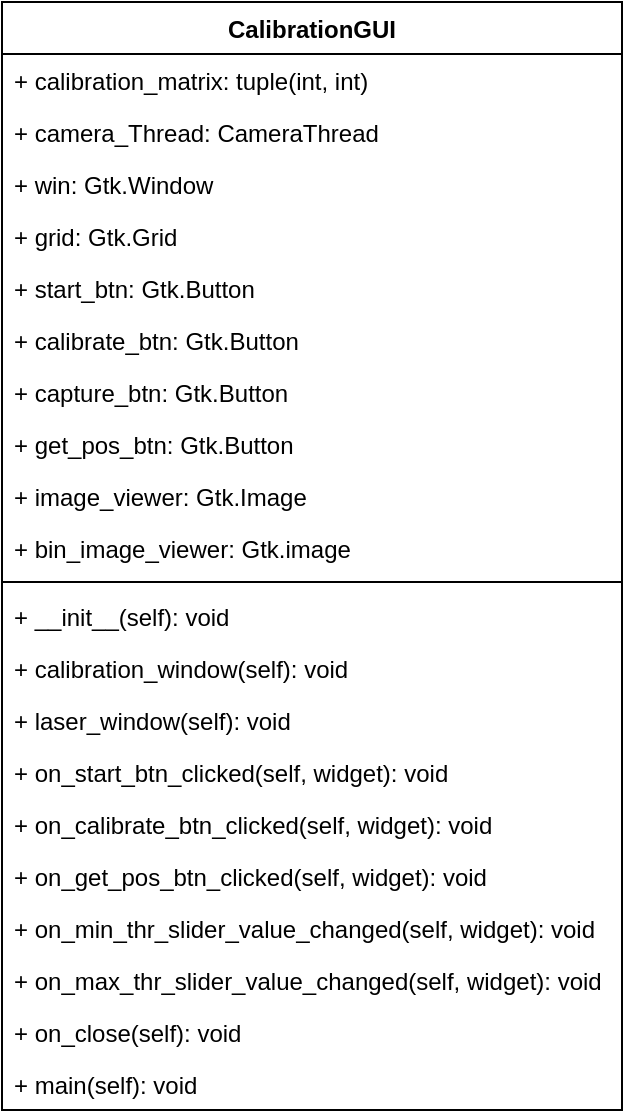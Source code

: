 <mxfile version="15.7.3" type="github">
  <diagram id="1Kj0MweQuP5Q3PxkDB6_" name="Page-1">
    <mxGraphModel dx="870" dy="604" grid="1" gridSize="10" guides="1" tooltips="1" connect="1" arrows="1" fold="1" page="1" pageScale="1" pageWidth="827" pageHeight="1169" math="0" shadow="0">
      <root>
        <mxCell id="0" />
        <mxCell id="1" parent="0" />
        <mxCell id="s1CzYK70VNRmOST4D9ZJ-2" value="CalibrationGUI" style="swimlane;fontStyle=1;align=center;verticalAlign=top;childLayout=stackLayout;horizontal=1;startSize=26;horizontalStack=0;resizeParent=1;resizeParentMax=0;resizeLast=0;collapsible=1;marginBottom=0;" vertex="1" parent="1">
          <mxGeometry x="250" y="60" width="310" height="554" as="geometry" />
        </mxCell>
        <mxCell id="s1CzYK70VNRmOST4D9ZJ-3" value="+ calibration_matrix: tuple(int, int)" style="text;strokeColor=none;fillColor=none;align=left;verticalAlign=top;spacingLeft=4;spacingRight=4;overflow=hidden;rotatable=0;points=[[0,0.5],[1,0.5]];portConstraint=eastwest;" vertex="1" parent="s1CzYK70VNRmOST4D9ZJ-2">
          <mxGeometry y="26" width="310" height="26" as="geometry" />
        </mxCell>
        <mxCell id="s1CzYK70VNRmOST4D9ZJ-12" value="+ camera_Thread: CameraThread" style="text;strokeColor=none;fillColor=none;align=left;verticalAlign=top;spacingLeft=4;spacingRight=4;overflow=hidden;rotatable=0;points=[[0,0.5],[1,0.5]];portConstraint=eastwest;" vertex="1" parent="s1CzYK70VNRmOST4D9ZJ-2">
          <mxGeometry y="52" width="310" height="26" as="geometry" />
        </mxCell>
        <mxCell id="s1CzYK70VNRmOST4D9ZJ-11" value="+ win: Gtk.Window" style="text;strokeColor=none;fillColor=none;align=left;verticalAlign=top;spacingLeft=4;spacingRight=4;overflow=hidden;rotatable=0;points=[[0,0.5],[1,0.5]];portConstraint=eastwest;" vertex="1" parent="s1CzYK70VNRmOST4D9ZJ-2">
          <mxGeometry y="78" width="310" height="26" as="geometry" />
        </mxCell>
        <mxCell id="s1CzYK70VNRmOST4D9ZJ-21" value="+ grid: Gtk.Grid" style="text;strokeColor=none;fillColor=none;align=left;verticalAlign=top;spacingLeft=4;spacingRight=4;overflow=hidden;rotatable=0;points=[[0,0.5],[1,0.5]];portConstraint=eastwest;" vertex="1" parent="s1CzYK70VNRmOST4D9ZJ-2">
          <mxGeometry y="104" width="310" height="26" as="geometry" />
        </mxCell>
        <mxCell id="s1CzYK70VNRmOST4D9ZJ-10" value="+ start_btn: Gtk.Button" style="text;strokeColor=none;fillColor=none;align=left;verticalAlign=top;spacingLeft=4;spacingRight=4;overflow=hidden;rotatable=0;points=[[0,0.5],[1,0.5]];portConstraint=eastwest;" vertex="1" parent="s1CzYK70VNRmOST4D9ZJ-2">
          <mxGeometry y="130" width="310" height="26" as="geometry" />
        </mxCell>
        <mxCell id="s1CzYK70VNRmOST4D9ZJ-20" value="+ calibrate_btn: Gtk.Button" style="text;strokeColor=none;fillColor=none;align=left;verticalAlign=top;spacingLeft=4;spacingRight=4;overflow=hidden;rotatable=0;points=[[0,0.5],[1,0.5]];portConstraint=eastwest;" vertex="1" parent="s1CzYK70VNRmOST4D9ZJ-2">
          <mxGeometry y="156" width="310" height="26" as="geometry" />
        </mxCell>
        <mxCell id="s1CzYK70VNRmOST4D9ZJ-19" value="+ capture_btn: Gtk.Button" style="text;strokeColor=none;fillColor=none;align=left;verticalAlign=top;spacingLeft=4;spacingRight=4;overflow=hidden;rotatable=0;points=[[0,0.5],[1,0.5]];portConstraint=eastwest;" vertex="1" parent="s1CzYK70VNRmOST4D9ZJ-2">
          <mxGeometry y="182" width="310" height="26" as="geometry" />
        </mxCell>
        <mxCell id="s1CzYK70VNRmOST4D9ZJ-23" value="+ get_pos_btn: Gtk.Button" style="text;strokeColor=none;fillColor=none;align=left;verticalAlign=top;spacingLeft=4;spacingRight=4;overflow=hidden;rotatable=0;points=[[0,0.5],[1,0.5]];portConstraint=eastwest;" vertex="1" parent="s1CzYK70VNRmOST4D9ZJ-2">
          <mxGeometry y="208" width="310" height="26" as="geometry" />
        </mxCell>
        <mxCell id="s1CzYK70VNRmOST4D9ZJ-22" value="+ image_viewer: Gtk.Image" style="text;strokeColor=none;fillColor=none;align=left;verticalAlign=top;spacingLeft=4;spacingRight=4;overflow=hidden;rotatable=0;points=[[0,0.5],[1,0.5]];portConstraint=eastwest;" vertex="1" parent="s1CzYK70VNRmOST4D9ZJ-2">
          <mxGeometry y="234" width="310" height="26" as="geometry" />
        </mxCell>
        <mxCell id="s1CzYK70VNRmOST4D9ZJ-24" value="+ bin_image_viewer: Gtk.image" style="text;strokeColor=none;fillColor=none;align=left;verticalAlign=top;spacingLeft=4;spacingRight=4;overflow=hidden;rotatable=0;points=[[0,0.5],[1,0.5]];portConstraint=eastwest;" vertex="1" parent="s1CzYK70VNRmOST4D9ZJ-2">
          <mxGeometry y="260" width="310" height="26" as="geometry" />
        </mxCell>
        <mxCell id="s1CzYK70VNRmOST4D9ZJ-4" value="" style="line;strokeWidth=1;fillColor=none;align=left;verticalAlign=middle;spacingTop=-1;spacingLeft=3;spacingRight=3;rotatable=0;labelPosition=right;points=[];portConstraint=eastwest;" vertex="1" parent="s1CzYK70VNRmOST4D9ZJ-2">
          <mxGeometry y="286" width="310" height="8" as="geometry" />
        </mxCell>
        <mxCell id="s1CzYK70VNRmOST4D9ZJ-5" value="+ __init__(self): void&#xa;" style="text;strokeColor=none;fillColor=none;align=left;verticalAlign=top;spacingLeft=4;spacingRight=4;overflow=hidden;rotatable=0;points=[[0,0.5],[1,0.5]];portConstraint=eastwest;" vertex="1" parent="s1CzYK70VNRmOST4D9ZJ-2">
          <mxGeometry y="294" width="310" height="26" as="geometry" />
        </mxCell>
        <mxCell id="s1CzYK70VNRmOST4D9ZJ-7" value="+ calibration_window(self): void" style="text;strokeColor=none;fillColor=none;align=left;verticalAlign=top;spacingLeft=4;spacingRight=4;overflow=hidden;rotatable=0;points=[[0,0.5],[1,0.5]];portConstraint=eastwest;" vertex="1" parent="s1CzYK70VNRmOST4D9ZJ-2">
          <mxGeometry y="320" width="310" height="26" as="geometry" />
        </mxCell>
        <mxCell id="s1CzYK70VNRmOST4D9ZJ-8" value="+ laser_window(self): void" style="text;strokeColor=none;fillColor=none;align=left;verticalAlign=top;spacingLeft=4;spacingRight=4;overflow=hidden;rotatable=0;points=[[0,0.5],[1,0.5]];portConstraint=eastwest;" vertex="1" parent="s1CzYK70VNRmOST4D9ZJ-2">
          <mxGeometry y="346" width="310" height="26" as="geometry" />
        </mxCell>
        <mxCell id="s1CzYK70VNRmOST4D9ZJ-9" value="+ on_start_btn_clicked(self, widget): void" style="text;strokeColor=none;fillColor=none;align=left;verticalAlign=top;spacingLeft=4;spacingRight=4;overflow=hidden;rotatable=0;points=[[0,0.5],[1,0.5]];portConstraint=eastwest;" vertex="1" parent="s1CzYK70VNRmOST4D9ZJ-2">
          <mxGeometry y="372" width="310" height="26" as="geometry" />
        </mxCell>
        <mxCell id="s1CzYK70VNRmOST4D9ZJ-15" value="+ on_calibrate_btn_clicked(self, widget): void" style="text;strokeColor=none;fillColor=none;align=left;verticalAlign=top;spacingLeft=4;spacingRight=4;overflow=hidden;rotatable=0;points=[[0,0.5],[1,0.5]];portConstraint=eastwest;" vertex="1" parent="s1CzYK70VNRmOST4D9ZJ-2">
          <mxGeometry y="398" width="310" height="26" as="geometry" />
        </mxCell>
        <mxCell id="s1CzYK70VNRmOST4D9ZJ-14" value="+ on_get_pos_btn_clicked(self, widget): void" style="text;strokeColor=none;fillColor=none;align=left;verticalAlign=top;spacingLeft=4;spacingRight=4;overflow=hidden;rotatable=0;points=[[0,0.5],[1,0.5]];portConstraint=eastwest;" vertex="1" parent="s1CzYK70VNRmOST4D9ZJ-2">
          <mxGeometry y="424" width="310" height="26" as="geometry" />
        </mxCell>
        <mxCell id="s1CzYK70VNRmOST4D9ZJ-13" value="+ on_min_thr_slider_value_changed(self, widget): void" style="text;strokeColor=none;fillColor=none;align=left;verticalAlign=top;spacingLeft=4;spacingRight=4;overflow=hidden;rotatable=0;points=[[0,0.5],[1,0.5]];portConstraint=eastwest;" vertex="1" parent="s1CzYK70VNRmOST4D9ZJ-2">
          <mxGeometry y="450" width="310" height="26" as="geometry" />
        </mxCell>
        <mxCell id="s1CzYK70VNRmOST4D9ZJ-17" value="+ on_max_thr_slider_value_changed(self, widget): void" style="text;strokeColor=none;fillColor=none;align=left;verticalAlign=top;spacingLeft=4;spacingRight=4;overflow=hidden;rotatable=0;points=[[0,0.5],[1,0.5]];portConstraint=eastwest;" vertex="1" parent="s1CzYK70VNRmOST4D9ZJ-2">
          <mxGeometry y="476" width="310" height="26" as="geometry" />
        </mxCell>
        <mxCell id="s1CzYK70VNRmOST4D9ZJ-16" value="+ on_close(self): void" style="text;strokeColor=none;fillColor=none;align=left;verticalAlign=top;spacingLeft=4;spacingRight=4;overflow=hidden;rotatable=0;points=[[0,0.5],[1,0.5]];portConstraint=eastwest;" vertex="1" parent="s1CzYK70VNRmOST4D9ZJ-2">
          <mxGeometry y="502" width="310" height="26" as="geometry" />
        </mxCell>
        <mxCell id="s1CzYK70VNRmOST4D9ZJ-18" value="+ main(self): void" style="text;strokeColor=none;fillColor=none;align=left;verticalAlign=top;spacingLeft=4;spacingRight=4;overflow=hidden;rotatable=0;points=[[0,0.5],[1,0.5]];portConstraint=eastwest;" vertex="1" parent="s1CzYK70VNRmOST4D9ZJ-2">
          <mxGeometry y="528" width="310" height="26" as="geometry" />
        </mxCell>
      </root>
    </mxGraphModel>
  </diagram>
</mxfile>
